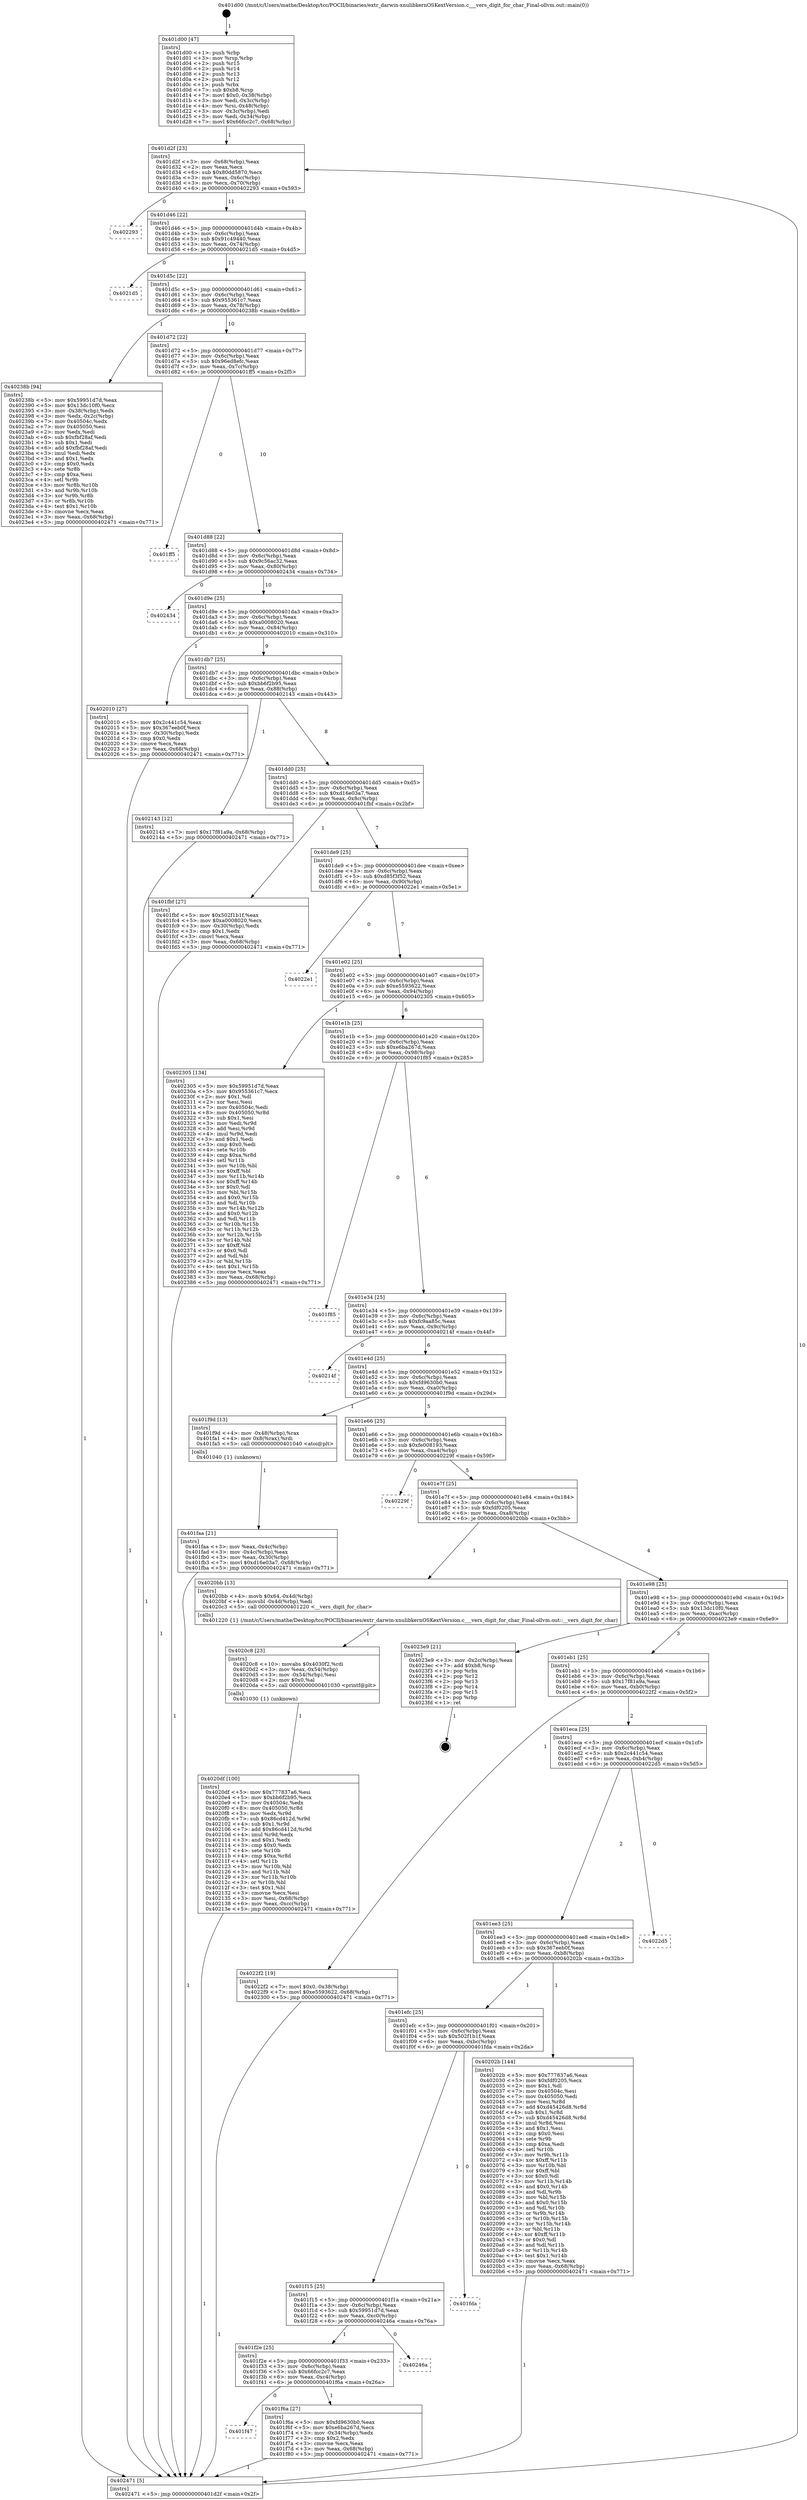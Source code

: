 digraph "0x401d00" {
  label = "0x401d00 (/mnt/c/Users/mathe/Desktop/tcc/POCII/binaries/extr_darwin-xnulibkernOSKextVersion.c___vers_digit_for_char_Final-ollvm.out::main(0))"
  labelloc = "t"
  node[shape=record]

  Entry [label="",width=0.3,height=0.3,shape=circle,fillcolor=black,style=filled]
  "0x401d2f" [label="{
     0x401d2f [23]\l
     | [instrs]\l
     &nbsp;&nbsp;0x401d2f \<+3\>: mov -0x68(%rbp),%eax\l
     &nbsp;&nbsp;0x401d32 \<+2\>: mov %eax,%ecx\l
     &nbsp;&nbsp;0x401d34 \<+6\>: sub $0x80dd5870,%ecx\l
     &nbsp;&nbsp;0x401d3a \<+3\>: mov %eax,-0x6c(%rbp)\l
     &nbsp;&nbsp;0x401d3d \<+3\>: mov %ecx,-0x70(%rbp)\l
     &nbsp;&nbsp;0x401d40 \<+6\>: je 0000000000402293 \<main+0x593\>\l
  }"]
  "0x402293" [label="{
     0x402293\l
  }", style=dashed]
  "0x401d46" [label="{
     0x401d46 [22]\l
     | [instrs]\l
     &nbsp;&nbsp;0x401d46 \<+5\>: jmp 0000000000401d4b \<main+0x4b\>\l
     &nbsp;&nbsp;0x401d4b \<+3\>: mov -0x6c(%rbp),%eax\l
     &nbsp;&nbsp;0x401d4e \<+5\>: sub $0x91c49440,%eax\l
     &nbsp;&nbsp;0x401d53 \<+3\>: mov %eax,-0x74(%rbp)\l
     &nbsp;&nbsp;0x401d56 \<+6\>: je 00000000004021d5 \<main+0x4d5\>\l
  }"]
  Exit [label="",width=0.3,height=0.3,shape=circle,fillcolor=black,style=filled,peripheries=2]
  "0x4021d5" [label="{
     0x4021d5\l
  }", style=dashed]
  "0x401d5c" [label="{
     0x401d5c [22]\l
     | [instrs]\l
     &nbsp;&nbsp;0x401d5c \<+5\>: jmp 0000000000401d61 \<main+0x61\>\l
     &nbsp;&nbsp;0x401d61 \<+3\>: mov -0x6c(%rbp),%eax\l
     &nbsp;&nbsp;0x401d64 \<+5\>: sub $0x955361c7,%eax\l
     &nbsp;&nbsp;0x401d69 \<+3\>: mov %eax,-0x78(%rbp)\l
     &nbsp;&nbsp;0x401d6c \<+6\>: je 000000000040238b \<main+0x68b\>\l
  }"]
  "0x4020df" [label="{
     0x4020df [100]\l
     | [instrs]\l
     &nbsp;&nbsp;0x4020df \<+5\>: mov $0x777837a6,%esi\l
     &nbsp;&nbsp;0x4020e4 \<+5\>: mov $0xbb6f2b95,%ecx\l
     &nbsp;&nbsp;0x4020e9 \<+7\>: mov 0x40504c,%edx\l
     &nbsp;&nbsp;0x4020f0 \<+8\>: mov 0x405050,%r8d\l
     &nbsp;&nbsp;0x4020f8 \<+3\>: mov %edx,%r9d\l
     &nbsp;&nbsp;0x4020fb \<+7\>: sub $0x86cd412d,%r9d\l
     &nbsp;&nbsp;0x402102 \<+4\>: sub $0x1,%r9d\l
     &nbsp;&nbsp;0x402106 \<+7\>: add $0x86cd412d,%r9d\l
     &nbsp;&nbsp;0x40210d \<+4\>: imul %r9d,%edx\l
     &nbsp;&nbsp;0x402111 \<+3\>: and $0x1,%edx\l
     &nbsp;&nbsp;0x402114 \<+3\>: cmp $0x0,%edx\l
     &nbsp;&nbsp;0x402117 \<+4\>: sete %r10b\l
     &nbsp;&nbsp;0x40211b \<+4\>: cmp $0xa,%r8d\l
     &nbsp;&nbsp;0x40211f \<+4\>: setl %r11b\l
     &nbsp;&nbsp;0x402123 \<+3\>: mov %r10b,%bl\l
     &nbsp;&nbsp;0x402126 \<+3\>: and %r11b,%bl\l
     &nbsp;&nbsp;0x402129 \<+3\>: xor %r11b,%r10b\l
     &nbsp;&nbsp;0x40212c \<+3\>: or %r10b,%bl\l
     &nbsp;&nbsp;0x40212f \<+3\>: test $0x1,%bl\l
     &nbsp;&nbsp;0x402132 \<+3\>: cmovne %ecx,%esi\l
     &nbsp;&nbsp;0x402135 \<+3\>: mov %esi,-0x68(%rbp)\l
     &nbsp;&nbsp;0x402138 \<+6\>: mov %eax,-0xcc(%rbp)\l
     &nbsp;&nbsp;0x40213e \<+5\>: jmp 0000000000402471 \<main+0x771\>\l
  }"]
  "0x40238b" [label="{
     0x40238b [94]\l
     | [instrs]\l
     &nbsp;&nbsp;0x40238b \<+5\>: mov $0x59951d7d,%eax\l
     &nbsp;&nbsp;0x402390 \<+5\>: mov $0x13dc10f0,%ecx\l
     &nbsp;&nbsp;0x402395 \<+3\>: mov -0x38(%rbp),%edx\l
     &nbsp;&nbsp;0x402398 \<+3\>: mov %edx,-0x2c(%rbp)\l
     &nbsp;&nbsp;0x40239b \<+7\>: mov 0x40504c,%edx\l
     &nbsp;&nbsp;0x4023a2 \<+7\>: mov 0x405050,%esi\l
     &nbsp;&nbsp;0x4023a9 \<+2\>: mov %edx,%edi\l
     &nbsp;&nbsp;0x4023ab \<+6\>: sub $0xfbf28af,%edi\l
     &nbsp;&nbsp;0x4023b1 \<+3\>: sub $0x1,%edi\l
     &nbsp;&nbsp;0x4023b4 \<+6\>: add $0xfbf28af,%edi\l
     &nbsp;&nbsp;0x4023ba \<+3\>: imul %edi,%edx\l
     &nbsp;&nbsp;0x4023bd \<+3\>: and $0x1,%edx\l
     &nbsp;&nbsp;0x4023c0 \<+3\>: cmp $0x0,%edx\l
     &nbsp;&nbsp;0x4023c3 \<+4\>: sete %r8b\l
     &nbsp;&nbsp;0x4023c7 \<+3\>: cmp $0xa,%esi\l
     &nbsp;&nbsp;0x4023ca \<+4\>: setl %r9b\l
     &nbsp;&nbsp;0x4023ce \<+3\>: mov %r8b,%r10b\l
     &nbsp;&nbsp;0x4023d1 \<+3\>: and %r9b,%r10b\l
     &nbsp;&nbsp;0x4023d4 \<+3\>: xor %r9b,%r8b\l
     &nbsp;&nbsp;0x4023d7 \<+3\>: or %r8b,%r10b\l
     &nbsp;&nbsp;0x4023da \<+4\>: test $0x1,%r10b\l
     &nbsp;&nbsp;0x4023de \<+3\>: cmovne %ecx,%eax\l
     &nbsp;&nbsp;0x4023e1 \<+3\>: mov %eax,-0x68(%rbp)\l
     &nbsp;&nbsp;0x4023e4 \<+5\>: jmp 0000000000402471 \<main+0x771\>\l
  }"]
  "0x401d72" [label="{
     0x401d72 [22]\l
     | [instrs]\l
     &nbsp;&nbsp;0x401d72 \<+5\>: jmp 0000000000401d77 \<main+0x77\>\l
     &nbsp;&nbsp;0x401d77 \<+3\>: mov -0x6c(%rbp),%eax\l
     &nbsp;&nbsp;0x401d7a \<+5\>: sub $0x96ed8efc,%eax\l
     &nbsp;&nbsp;0x401d7f \<+3\>: mov %eax,-0x7c(%rbp)\l
     &nbsp;&nbsp;0x401d82 \<+6\>: je 0000000000401ff5 \<main+0x2f5\>\l
  }"]
  "0x4020c8" [label="{
     0x4020c8 [23]\l
     | [instrs]\l
     &nbsp;&nbsp;0x4020c8 \<+10\>: movabs $0x4030f2,%rdi\l
     &nbsp;&nbsp;0x4020d2 \<+3\>: mov %eax,-0x54(%rbp)\l
     &nbsp;&nbsp;0x4020d5 \<+3\>: mov -0x54(%rbp),%esi\l
     &nbsp;&nbsp;0x4020d8 \<+2\>: mov $0x0,%al\l
     &nbsp;&nbsp;0x4020da \<+5\>: call 0000000000401030 \<printf@plt\>\l
     | [calls]\l
     &nbsp;&nbsp;0x401030 \{1\} (unknown)\l
  }"]
  "0x401ff5" [label="{
     0x401ff5\l
  }", style=dashed]
  "0x401d88" [label="{
     0x401d88 [22]\l
     | [instrs]\l
     &nbsp;&nbsp;0x401d88 \<+5\>: jmp 0000000000401d8d \<main+0x8d\>\l
     &nbsp;&nbsp;0x401d8d \<+3\>: mov -0x6c(%rbp),%eax\l
     &nbsp;&nbsp;0x401d90 \<+5\>: sub $0x9c56ac32,%eax\l
     &nbsp;&nbsp;0x401d95 \<+3\>: mov %eax,-0x80(%rbp)\l
     &nbsp;&nbsp;0x401d98 \<+6\>: je 0000000000402434 \<main+0x734\>\l
  }"]
  "0x401faa" [label="{
     0x401faa [21]\l
     | [instrs]\l
     &nbsp;&nbsp;0x401faa \<+3\>: mov %eax,-0x4c(%rbp)\l
     &nbsp;&nbsp;0x401fad \<+3\>: mov -0x4c(%rbp),%eax\l
     &nbsp;&nbsp;0x401fb0 \<+3\>: mov %eax,-0x30(%rbp)\l
     &nbsp;&nbsp;0x401fb3 \<+7\>: movl $0xd16e03a7,-0x68(%rbp)\l
     &nbsp;&nbsp;0x401fba \<+5\>: jmp 0000000000402471 \<main+0x771\>\l
  }"]
  "0x402434" [label="{
     0x402434\l
  }", style=dashed]
  "0x401d9e" [label="{
     0x401d9e [25]\l
     | [instrs]\l
     &nbsp;&nbsp;0x401d9e \<+5\>: jmp 0000000000401da3 \<main+0xa3\>\l
     &nbsp;&nbsp;0x401da3 \<+3\>: mov -0x6c(%rbp),%eax\l
     &nbsp;&nbsp;0x401da6 \<+5\>: sub $0xa0008020,%eax\l
     &nbsp;&nbsp;0x401dab \<+6\>: mov %eax,-0x84(%rbp)\l
     &nbsp;&nbsp;0x401db1 \<+6\>: je 0000000000402010 \<main+0x310\>\l
  }"]
  "0x401d00" [label="{
     0x401d00 [47]\l
     | [instrs]\l
     &nbsp;&nbsp;0x401d00 \<+1\>: push %rbp\l
     &nbsp;&nbsp;0x401d01 \<+3\>: mov %rsp,%rbp\l
     &nbsp;&nbsp;0x401d04 \<+2\>: push %r15\l
     &nbsp;&nbsp;0x401d06 \<+2\>: push %r14\l
     &nbsp;&nbsp;0x401d08 \<+2\>: push %r13\l
     &nbsp;&nbsp;0x401d0a \<+2\>: push %r12\l
     &nbsp;&nbsp;0x401d0c \<+1\>: push %rbx\l
     &nbsp;&nbsp;0x401d0d \<+7\>: sub $0xb8,%rsp\l
     &nbsp;&nbsp;0x401d14 \<+7\>: movl $0x0,-0x38(%rbp)\l
     &nbsp;&nbsp;0x401d1b \<+3\>: mov %edi,-0x3c(%rbp)\l
     &nbsp;&nbsp;0x401d1e \<+4\>: mov %rsi,-0x48(%rbp)\l
     &nbsp;&nbsp;0x401d22 \<+3\>: mov -0x3c(%rbp),%edi\l
     &nbsp;&nbsp;0x401d25 \<+3\>: mov %edi,-0x34(%rbp)\l
     &nbsp;&nbsp;0x401d28 \<+7\>: movl $0x66fcc2c7,-0x68(%rbp)\l
  }"]
  "0x402010" [label="{
     0x402010 [27]\l
     | [instrs]\l
     &nbsp;&nbsp;0x402010 \<+5\>: mov $0x2c441c54,%eax\l
     &nbsp;&nbsp;0x402015 \<+5\>: mov $0x367eeb0f,%ecx\l
     &nbsp;&nbsp;0x40201a \<+3\>: mov -0x30(%rbp),%edx\l
     &nbsp;&nbsp;0x40201d \<+3\>: cmp $0x0,%edx\l
     &nbsp;&nbsp;0x402020 \<+3\>: cmove %ecx,%eax\l
     &nbsp;&nbsp;0x402023 \<+3\>: mov %eax,-0x68(%rbp)\l
     &nbsp;&nbsp;0x402026 \<+5\>: jmp 0000000000402471 \<main+0x771\>\l
  }"]
  "0x401db7" [label="{
     0x401db7 [25]\l
     | [instrs]\l
     &nbsp;&nbsp;0x401db7 \<+5\>: jmp 0000000000401dbc \<main+0xbc\>\l
     &nbsp;&nbsp;0x401dbc \<+3\>: mov -0x6c(%rbp),%eax\l
     &nbsp;&nbsp;0x401dbf \<+5\>: sub $0xbb6f2b95,%eax\l
     &nbsp;&nbsp;0x401dc4 \<+6\>: mov %eax,-0x88(%rbp)\l
     &nbsp;&nbsp;0x401dca \<+6\>: je 0000000000402143 \<main+0x443\>\l
  }"]
  "0x402471" [label="{
     0x402471 [5]\l
     | [instrs]\l
     &nbsp;&nbsp;0x402471 \<+5\>: jmp 0000000000401d2f \<main+0x2f\>\l
  }"]
  "0x402143" [label="{
     0x402143 [12]\l
     | [instrs]\l
     &nbsp;&nbsp;0x402143 \<+7\>: movl $0x17f81a9a,-0x68(%rbp)\l
     &nbsp;&nbsp;0x40214a \<+5\>: jmp 0000000000402471 \<main+0x771\>\l
  }"]
  "0x401dd0" [label="{
     0x401dd0 [25]\l
     | [instrs]\l
     &nbsp;&nbsp;0x401dd0 \<+5\>: jmp 0000000000401dd5 \<main+0xd5\>\l
     &nbsp;&nbsp;0x401dd5 \<+3\>: mov -0x6c(%rbp),%eax\l
     &nbsp;&nbsp;0x401dd8 \<+5\>: sub $0xd16e03a7,%eax\l
     &nbsp;&nbsp;0x401ddd \<+6\>: mov %eax,-0x8c(%rbp)\l
     &nbsp;&nbsp;0x401de3 \<+6\>: je 0000000000401fbf \<main+0x2bf\>\l
  }"]
  "0x401f47" [label="{
     0x401f47\l
  }", style=dashed]
  "0x401fbf" [label="{
     0x401fbf [27]\l
     | [instrs]\l
     &nbsp;&nbsp;0x401fbf \<+5\>: mov $0x502f1b1f,%eax\l
     &nbsp;&nbsp;0x401fc4 \<+5\>: mov $0xa0008020,%ecx\l
     &nbsp;&nbsp;0x401fc9 \<+3\>: mov -0x30(%rbp),%edx\l
     &nbsp;&nbsp;0x401fcc \<+3\>: cmp $0x1,%edx\l
     &nbsp;&nbsp;0x401fcf \<+3\>: cmovl %ecx,%eax\l
     &nbsp;&nbsp;0x401fd2 \<+3\>: mov %eax,-0x68(%rbp)\l
     &nbsp;&nbsp;0x401fd5 \<+5\>: jmp 0000000000402471 \<main+0x771\>\l
  }"]
  "0x401de9" [label="{
     0x401de9 [25]\l
     | [instrs]\l
     &nbsp;&nbsp;0x401de9 \<+5\>: jmp 0000000000401dee \<main+0xee\>\l
     &nbsp;&nbsp;0x401dee \<+3\>: mov -0x6c(%rbp),%eax\l
     &nbsp;&nbsp;0x401df1 \<+5\>: sub $0xd85f3f52,%eax\l
     &nbsp;&nbsp;0x401df6 \<+6\>: mov %eax,-0x90(%rbp)\l
     &nbsp;&nbsp;0x401dfc \<+6\>: je 00000000004022e1 \<main+0x5e1\>\l
  }"]
  "0x401f6a" [label="{
     0x401f6a [27]\l
     | [instrs]\l
     &nbsp;&nbsp;0x401f6a \<+5\>: mov $0xfd9630b0,%eax\l
     &nbsp;&nbsp;0x401f6f \<+5\>: mov $0xe6ba267d,%ecx\l
     &nbsp;&nbsp;0x401f74 \<+3\>: mov -0x34(%rbp),%edx\l
     &nbsp;&nbsp;0x401f77 \<+3\>: cmp $0x2,%edx\l
     &nbsp;&nbsp;0x401f7a \<+3\>: cmovne %ecx,%eax\l
     &nbsp;&nbsp;0x401f7d \<+3\>: mov %eax,-0x68(%rbp)\l
     &nbsp;&nbsp;0x401f80 \<+5\>: jmp 0000000000402471 \<main+0x771\>\l
  }"]
  "0x4022e1" [label="{
     0x4022e1\l
  }", style=dashed]
  "0x401e02" [label="{
     0x401e02 [25]\l
     | [instrs]\l
     &nbsp;&nbsp;0x401e02 \<+5\>: jmp 0000000000401e07 \<main+0x107\>\l
     &nbsp;&nbsp;0x401e07 \<+3\>: mov -0x6c(%rbp),%eax\l
     &nbsp;&nbsp;0x401e0a \<+5\>: sub $0xe5593622,%eax\l
     &nbsp;&nbsp;0x401e0f \<+6\>: mov %eax,-0x94(%rbp)\l
     &nbsp;&nbsp;0x401e15 \<+6\>: je 0000000000402305 \<main+0x605\>\l
  }"]
  "0x401f2e" [label="{
     0x401f2e [25]\l
     | [instrs]\l
     &nbsp;&nbsp;0x401f2e \<+5\>: jmp 0000000000401f33 \<main+0x233\>\l
     &nbsp;&nbsp;0x401f33 \<+3\>: mov -0x6c(%rbp),%eax\l
     &nbsp;&nbsp;0x401f36 \<+5\>: sub $0x66fcc2c7,%eax\l
     &nbsp;&nbsp;0x401f3b \<+6\>: mov %eax,-0xc4(%rbp)\l
     &nbsp;&nbsp;0x401f41 \<+6\>: je 0000000000401f6a \<main+0x26a\>\l
  }"]
  "0x402305" [label="{
     0x402305 [134]\l
     | [instrs]\l
     &nbsp;&nbsp;0x402305 \<+5\>: mov $0x59951d7d,%eax\l
     &nbsp;&nbsp;0x40230a \<+5\>: mov $0x955361c7,%ecx\l
     &nbsp;&nbsp;0x40230f \<+2\>: mov $0x1,%dl\l
     &nbsp;&nbsp;0x402311 \<+2\>: xor %esi,%esi\l
     &nbsp;&nbsp;0x402313 \<+7\>: mov 0x40504c,%edi\l
     &nbsp;&nbsp;0x40231a \<+8\>: mov 0x405050,%r8d\l
     &nbsp;&nbsp;0x402322 \<+3\>: sub $0x1,%esi\l
     &nbsp;&nbsp;0x402325 \<+3\>: mov %edi,%r9d\l
     &nbsp;&nbsp;0x402328 \<+3\>: add %esi,%r9d\l
     &nbsp;&nbsp;0x40232b \<+4\>: imul %r9d,%edi\l
     &nbsp;&nbsp;0x40232f \<+3\>: and $0x1,%edi\l
     &nbsp;&nbsp;0x402332 \<+3\>: cmp $0x0,%edi\l
     &nbsp;&nbsp;0x402335 \<+4\>: sete %r10b\l
     &nbsp;&nbsp;0x402339 \<+4\>: cmp $0xa,%r8d\l
     &nbsp;&nbsp;0x40233d \<+4\>: setl %r11b\l
     &nbsp;&nbsp;0x402341 \<+3\>: mov %r10b,%bl\l
     &nbsp;&nbsp;0x402344 \<+3\>: xor $0xff,%bl\l
     &nbsp;&nbsp;0x402347 \<+3\>: mov %r11b,%r14b\l
     &nbsp;&nbsp;0x40234a \<+4\>: xor $0xff,%r14b\l
     &nbsp;&nbsp;0x40234e \<+3\>: xor $0x0,%dl\l
     &nbsp;&nbsp;0x402351 \<+3\>: mov %bl,%r15b\l
     &nbsp;&nbsp;0x402354 \<+4\>: and $0x0,%r15b\l
     &nbsp;&nbsp;0x402358 \<+3\>: and %dl,%r10b\l
     &nbsp;&nbsp;0x40235b \<+3\>: mov %r14b,%r12b\l
     &nbsp;&nbsp;0x40235e \<+4\>: and $0x0,%r12b\l
     &nbsp;&nbsp;0x402362 \<+3\>: and %dl,%r11b\l
     &nbsp;&nbsp;0x402365 \<+3\>: or %r10b,%r15b\l
     &nbsp;&nbsp;0x402368 \<+3\>: or %r11b,%r12b\l
     &nbsp;&nbsp;0x40236b \<+3\>: xor %r12b,%r15b\l
     &nbsp;&nbsp;0x40236e \<+3\>: or %r14b,%bl\l
     &nbsp;&nbsp;0x402371 \<+3\>: xor $0xff,%bl\l
     &nbsp;&nbsp;0x402374 \<+3\>: or $0x0,%dl\l
     &nbsp;&nbsp;0x402377 \<+2\>: and %dl,%bl\l
     &nbsp;&nbsp;0x402379 \<+3\>: or %bl,%r15b\l
     &nbsp;&nbsp;0x40237c \<+4\>: test $0x1,%r15b\l
     &nbsp;&nbsp;0x402380 \<+3\>: cmovne %ecx,%eax\l
     &nbsp;&nbsp;0x402383 \<+3\>: mov %eax,-0x68(%rbp)\l
     &nbsp;&nbsp;0x402386 \<+5\>: jmp 0000000000402471 \<main+0x771\>\l
  }"]
  "0x401e1b" [label="{
     0x401e1b [25]\l
     | [instrs]\l
     &nbsp;&nbsp;0x401e1b \<+5\>: jmp 0000000000401e20 \<main+0x120\>\l
     &nbsp;&nbsp;0x401e20 \<+3\>: mov -0x6c(%rbp),%eax\l
     &nbsp;&nbsp;0x401e23 \<+5\>: sub $0xe6ba267d,%eax\l
     &nbsp;&nbsp;0x401e28 \<+6\>: mov %eax,-0x98(%rbp)\l
     &nbsp;&nbsp;0x401e2e \<+6\>: je 0000000000401f85 \<main+0x285\>\l
  }"]
  "0x40246a" [label="{
     0x40246a\l
  }", style=dashed]
  "0x401f85" [label="{
     0x401f85\l
  }", style=dashed]
  "0x401e34" [label="{
     0x401e34 [25]\l
     | [instrs]\l
     &nbsp;&nbsp;0x401e34 \<+5\>: jmp 0000000000401e39 \<main+0x139\>\l
     &nbsp;&nbsp;0x401e39 \<+3\>: mov -0x6c(%rbp),%eax\l
     &nbsp;&nbsp;0x401e3c \<+5\>: sub $0xfc9aa85c,%eax\l
     &nbsp;&nbsp;0x401e41 \<+6\>: mov %eax,-0x9c(%rbp)\l
     &nbsp;&nbsp;0x401e47 \<+6\>: je 000000000040214f \<main+0x44f\>\l
  }"]
  "0x401f15" [label="{
     0x401f15 [25]\l
     | [instrs]\l
     &nbsp;&nbsp;0x401f15 \<+5\>: jmp 0000000000401f1a \<main+0x21a\>\l
     &nbsp;&nbsp;0x401f1a \<+3\>: mov -0x6c(%rbp),%eax\l
     &nbsp;&nbsp;0x401f1d \<+5\>: sub $0x59951d7d,%eax\l
     &nbsp;&nbsp;0x401f22 \<+6\>: mov %eax,-0xc0(%rbp)\l
     &nbsp;&nbsp;0x401f28 \<+6\>: je 000000000040246a \<main+0x76a\>\l
  }"]
  "0x40214f" [label="{
     0x40214f\l
  }", style=dashed]
  "0x401e4d" [label="{
     0x401e4d [25]\l
     | [instrs]\l
     &nbsp;&nbsp;0x401e4d \<+5\>: jmp 0000000000401e52 \<main+0x152\>\l
     &nbsp;&nbsp;0x401e52 \<+3\>: mov -0x6c(%rbp),%eax\l
     &nbsp;&nbsp;0x401e55 \<+5\>: sub $0xfd9630b0,%eax\l
     &nbsp;&nbsp;0x401e5a \<+6\>: mov %eax,-0xa0(%rbp)\l
     &nbsp;&nbsp;0x401e60 \<+6\>: je 0000000000401f9d \<main+0x29d\>\l
  }"]
  "0x401fda" [label="{
     0x401fda\l
  }", style=dashed]
  "0x401f9d" [label="{
     0x401f9d [13]\l
     | [instrs]\l
     &nbsp;&nbsp;0x401f9d \<+4\>: mov -0x48(%rbp),%rax\l
     &nbsp;&nbsp;0x401fa1 \<+4\>: mov 0x8(%rax),%rdi\l
     &nbsp;&nbsp;0x401fa5 \<+5\>: call 0000000000401040 \<atoi@plt\>\l
     | [calls]\l
     &nbsp;&nbsp;0x401040 \{1\} (unknown)\l
  }"]
  "0x401e66" [label="{
     0x401e66 [25]\l
     | [instrs]\l
     &nbsp;&nbsp;0x401e66 \<+5\>: jmp 0000000000401e6b \<main+0x16b\>\l
     &nbsp;&nbsp;0x401e6b \<+3\>: mov -0x6c(%rbp),%eax\l
     &nbsp;&nbsp;0x401e6e \<+5\>: sub $0xfe008193,%eax\l
     &nbsp;&nbsp;0x401e73 \<+6\>: mov %eax,-0xa4(%rbp)\l
     &nbsp;&nbsp;0x401e79 \<+6\>: je 000000000040229f \<main+0x59f\>\l
  }"]
  "0x401efc" [label="{
     0x401efc [25]\l
     | [instrs]\l
     &nbsp;&nbsp;0x401efc \<+5\>: jmp 0000000000401f01 \<main+0x201\>\l
     &nbsp;&nbsp;0x401f01 \<+3\>: mov -0x6c(%rbp),%eax\l
     &nbsp;&nbsp;0x401f04 \<+5\>: sub $0x502f1b1f,%eax\l
     &nbsp;&nbsp;0x401f09 \<+6\>: mov %eax,-0xbc(%rbp)\l
     &nbsp;&nbsp;0x401f0f \<+6\>: je 0000000000401fda \<main+0x2da\>\l
  }"]
  "0x40229f" [label="{
     0x40229f\l
  }", style=dashed]
  "0x401e7f" [label="{
     0x401e7f [25]\l
     | [instrs]\l
     &nbsp;&nbsp;0x401e7f \<+5\>: jmp 0000000000401e84 \<main+0x184\>\l
     &nbsp;&nbsp;0x401e84 \<+3\>: mov -0x6c(%rbp),%eax\l
     &nbsp;&nbsp;0x401e87 \<+5\>: sub $0xfdf0205,%eax\l
     &nbsp;&nbsp;0x401e8c \<+6\>: mov %eax,-0xa8(%rbp)\l
     &nbsp;&nbsp;0x401e92 \<+6\>: je 00000000004020bb \<main+0x3bb\>\l
  }"]
  "0x40202b" [label="{
     0x40202b [144]\l
     | [instrs]\l
     &nbsp;&nbsp;0x40202b \<+5\>: mov $0x777837a6,%eax\l
     &nbsp;&nbsp;0x402030 \<+5\>: mov $0xfdf0205,%ecx\l
     &nbsp;&nbsp;0x402035 \<+2\>: mov $0x1,%dl\l
     &nbsp;&nbsp;0x402037 \<+7\>: mov 0x40504c,%esi\l
     &nbsp;&nbsp;0x40203e \<+7\>: mov 0x405050,%edi\l
     &nbsp;&nbsp;0x402045 \<+3\>: mov %esi,%r8d\l
     &nbsp;&nbsp;0x402048 \<+7\>: add $0xd45426d8,%r8d\l
     &nbsp;&nbsp;0x40204f \<+4\>: sub $0x1,%r8d\l
     &nbsp;&nbsp;0x402053 \<+7\>: sub $0xd45426d8,%r8d\l
     &nbsp;&nbsp;0x40205a \<+4\>: imul %r8d,%esi\l
     &nbsp;&nbsp;0x40205e \<+3\>: and $0x1,%esi\l
     &nbsp;&nbsp;0x402061 \<+3\>: cmp $0x0,%esi\l
     &nbsp;&nbsp;0x402064 \<+4\>: sete %r9b\l
     &nbsp;&nbsp;0x402068 \<+3\>: cmp $0xa,%edi\l
     &nbsp;&nbsp;0x40206b \<+4\>: setl %r10b\l
     &nbsp;&nbsp;0x40206f \<+3\>: mov %r9b,%r11b\l
     &nbsp;&nbsp;0x402072 \<+4\>: xor $0xff,%r11b\l
     &nbsp;&nbsp;0x402076 \<+3\>: mov %r10b,%bl\l
     &nbsp;&nbsp;0x402079 \<+3\>: xor $0xff,%bl\l
     &nbsp;&nbsp;0x40207c \<+3\>: xor $0x0,%dl\l
     &nbsp;&nbsp;0x40207f \<+3\>: mov %r11b,%r14b\l
     &nbsp;&nbsp;0x402082 \<+4\>: and $0x0,%r14b\l
     &nbsp;&nbsp;0x402086 \<+3\>: and %dl,%r9b\l
     &nbsp;&nbsp;0x402089 \<+3\>: mov %bl,%r15b\l
     &nbsp;&nbsp;0x40208c \<+4\>: and $0x0,%r15b\l
     &nbsp;&nbsp;0x402090 \<+3\>: and %dl,%r10b\l
     &nbsp;&nbsp;0x402093 \<+3\>: or %r9b,%r14b\l
     &nbsp;&nbsp;0x402096 \<+3\>: or %r10b,%r15b\l
     &nbsp;&nbsp;0x402099 \<+3\>: xor %r15b,%r14b\l
     &nbsp;&nbsp;0x40209c \<+3\>: or %bl,%r11b\l
     &nbsp;&nbsp;0x40209f \<+4\>: xor $0xff,%r11b\l
     &nbsp;&nbsp;0x4020a3 \<+3\>: or $0x0,%dl\l
     &nbsp;&nbsp;0x4020a6 \<+3\>: and %dl,%r11b\l
     &nbsp;&nbsp;0x4020a9 \<+3\>: or %r11b,%r14b\l
     &nbsp;&nbsp;0x4020ac \<+4\>: test $0x1,%r14b\l
     &nbsp;&nbsp;0x4020b0 \<+3\>: cmovne %ecx,%eax\l
     &nbsp;&nbsp;0x4020b3 \<+3\>: mov %eax,-0x68(%rbp)\l
     &nbsp;&nbsp;0x4020b6 \<+5\>: jmp 0000000000402471 \<main+0x771\>\l
  }"]
  "0x4020bb" [label="{
     0x4020bb [13]\l
     | [instrs]\l
     &nbsp;&nbsp;0x4020bb \<+4\>: movb $0x64,-0x4d(%rbp)\l
     &nbsp;&nbsp;0x4020bf \<+4\>: movsbl -0x4d(%rbp),%edi\l
     &nbsp;&nbsp;0x4020c3 \<+5\>: call 0000000000401220 \<__vers_digit_for_char\>\l
     | [calls]\l
     &nbsp;&nbsp;0x401220 \{1\} (/mnt/c/Users/mathe/Desktop/tcc/POCII/binaries/extr_darwin-xnulibkernOSKextVersion.c___vers_digit_for_char_Final-ollvm.out::__vers_digit_for_char)\l
  }"]
  "0x401e98" [label="{
     0x401e98 [25]\l
     | [instrs]\l
     &nbsp;&nbsp;0x401e98 \<+5\>: jmp 0000000000401e9d \<main+0x19d\>\l
     &nbsp;&nbsp;0x401e9d \<+3\>: mov -0x6c(%rbp),%eax\l
     &nbsp;&nbsp;0x401ea0 \<+5\>: sub $0x13dc10f0,%eax\l
     &nbsp;&nbsp;0x401ea5 \<+6\>: mov %eax,-0xac(%rbp)\l
     &nbsp;&nbsp;0x401eab \<+6\>: je 00000000004023e9 \<main+0x6e9\>\l
  }"]
  "0x401ee3" [label="{
     0x401ee3 [25]\l
     | [instrs]\l
     &nbsp;&nbsp;0x401ee3 \<+5\>: jmp 0000000000401ee8 \<main+0x1e8\>\l
     &nbsp;&nbsp;0x401ee8 \<+3\>: mov -0x6c(%rbp),%eax\l
     &nbsp;&nbsp;0x401eeb \<+5\>: sub $0x367eeb0f,%eax\l
     &nbsp;&nbsp;0x401ef0 \<+6\>: mov %eax,-0xb8(%rbp)\l
     &nbsp;&nbsp;0x401ef6 \<+6\>: je 000000000040202b \<main+0x32b\>\l
  }"]
  "0x4023e9" [label="{
     0x4023e9 [21]\l
     | [instrs]\l
     &nbsp;&nbsp;0x4023e9 \<+3\>: mov -0x2c(%rbp),%eax\l
     &nbsp;&nbsp;0x4023ec \<+7\>: add $0xb8,%rsp\l
     &nbsp;&nbsp;0x4023f3 \<+1\>: pop %rbx\l
     &nbsp;&nbsp;0x4023f4 \<+2\>: pop %r12\l
     &nbsp;&nbsp;0x4023f6 \<+2\>: pop %r13\l
     &nbsp;&nbsp;0x4023f8 \<+2\>: pop %r14\l
     &nbsp;&nbsp;0x4023fa \<+2\>: pop %r15\l
     &nbsp;&nbsp;0x4023fc \<+1\>: pop %rbp\l
     &nbsp;&nbsp;0x4023fd \<+1\>: ret\l
  }"]
  "0x401eb1" [label="{
     0x401eb1 [25]\l
     | [instrs]\l
     &nbsp;&nbsp;0x401eb1 \<+5\>: jmp 0000000000401eb6 \<main+0x1b6\>\l
     &nbsp;&nbsp;0x401eb6 \<+3\>: mov -0x6c(%rbp),%eax\l
     &nbsp;&nbsp;0x401eb9 \<+5\>: sub $0x17f81a9a,%eax\l
     &nbsp;&nbsp;0x401ebe \<+6\>: mov %eax,-0xb0(%rbp)\l
     &nbsp;&nbsp;0x401ec4 \<+6\>: je 00000000004022f2 \<main+0x5f2\>\l
  }"]
  "0x4022d5" [label="{
     0x4022d5\l
  }", style=dashed]
  "0x4022f2" [label="{
     0x4022f2 [19]\l
     | [instrs]\l
     &nbsp;&nbsp;0x4022f2 \<+7\>: movl $0x0,-0x38(%rbp)\l
     &nbsp;&nbsp;0x4022f9 \<+7\>: movl $0xe5593622,-0x68(%rbp)\l
     &nbsp;&nbsp;0x402300 \<+5\>: jmp 0000000000402471 \<main+0x771\>\l
  }"]
  "0x401eca" [label="{
     0x401eca [25]\l
     | [instrs]\l
     &nbsp;&nbsp;0x401eca \<+5\>: jmp 0000000000401ecf \<main+0x1cf\>\l
     &nbsp;&nbsp;0x401ecf \<+3\>: mov -0x6c(%rbp),%eax\l
     &nbsp;&nbsp;0x401ed2 \<+5\>: sub $0x2c441c54,%eax\l
     &nbsp;&nbsp;0x401ed7 \<+6\>: mov %eax,-0xb4(%rbp)\l
     &nbsp;&nbsp;0x401edd \<+6\>: je 00000000004022d5 \<main+0x5d5\>\l
  }"]
  Entry -> "0x401d00" [label=" 1"]
  "0x401d2f" -> "0x402293" [label=" 0"]
  "0x401d2f" -> "0x401d46" [label=" 11"]
  "0x4023e9" -> Exit [label=" 1"]
  "0x401d46" -> "0x4021d5" [label=" 0"]
  "0x401d46" -> "0x401d5c" [label=" 11"]
  "0x40238b" -> "0x402471" [label=" 1"]
  "0x401d5c" -> "0x40238b" [label=" 1"]
  "0x401d5c" -> "0x401d72" [label=" 10"]
  "0x402305" -> "0x402471" [label=" 1"]
  "0x401d72" -> "0x401ff5" [label=" 0"]
  "0x401d72" -> "0x401d88" [label=" 10"]
  "0x4022f2" -> "0x402471" [label=" 1"]
  "0x401d88" -> "0x402434" [label=" 0"]
  "0x401d88" -> "0x401d9e" [label=" 10"]
  "0x402143" -> "0x402471" [label=" 1"]
  "0x401d9e" -> "0x402010" [label=" 1"]
  "0x401d9e" -> "0x401db7" [label=" 9"]
  "0x4020df" -> "0x402471" [label=" 1"]
  "0x401db7" -> "0x402143" [label=" 1"]
  "0x401db7" -> "0x401dd0" [label=" 8"]
  "0x4020c8" -> "0x4020df" [label=" 1"]
  "0x401dd0" -> "0x401fbf" [label=" 1"]
  "0x401dd0" -> "0x401de9" [label=" 7"]
  "0x4020bb" -> "0x4020c8" [label=" 1"]
  "0x401de9" -> "0x4022e1" [label=" 0"]
  "0x401de9" -> "0x401e02" [label=" 7"]
  "0x40202b" -> "0x402471" [label=" 1"]
  "0x401e02" -> "0x402305" [label=" 1"]
  "0x401e02" -> "0x401e1b" [label=" 6"]
  "0x401fbf" -> "0x402471" [label=" 1"]
  "0x401e1b" -> "0x401f85" [label=" 0"]
  "0x401e1b" -> "0x401e34" [label=" 6"]
  "0x401faa" -> "0x402471" [label=" 1"]
  "0x401e34" -> "0x40214f" [label=" 0"]
  "0x401e34" -> "0x401e4d" [label=" 6"]
  "0x402471" -> "0x401d2f" [label=" 10"]
  "0x401e4d" -> "0x401f9d" [label=" 1"]
  "0x401e4d" -> "0x401e66" [label=" 5"]
  "0x401d00" -> "0x401d2f" [label=" 1"]
  "0x401e66" -> "0x40229f" [label=" 0"]
  "0x401e66" -> "0x401e7f" [label=" 5"]
  "0x401f2e" -> "0x401f47" [label=" 0"]
  "0x401e7f" -> "0x4020bb" [label=" 1"]
  "0x401e7f" -> "0x401e98" [label=" 4"]
  "0x401f2e" -> "0x401f6a" [label=" 1"]
  "0x401e98" -> "0x4023e9" [label=" 1"]
  "0x401e98" -> "0x401eb1" [label=" 3"]
  "0x401f15" -> "0x401f2e" [label=" 1"]
  "0x401eb1" -> "0x4022f2" [label=" 1"]
  "0x401eb1" -> "0x401eca" [label=" 2"]
  "0x401f15" -> "0x40246a" [label=" 0"]
  "0x401eca" -> "0x4022d5" [label=" 0"]
  "0x401eca" -> "0x401ee3" [label=" 2"]
  "0x402010" -> "0x402471" [label=" 1"]
  "0x401ee3" -> "0x40202b" [label=" 1"]
  "0x401ee3" -> "0x401efc" [label=" 1"]
  "0x401f6a" -> "0x402471" [label=" 1"]
  "0x401efc" -> "0x401fda" [label=" 0"]
  "0x401efc" -> "0x401f15" [label=" 1"]
  "0x401f9d" -> "0x401faa" [label=" 1"]
}
